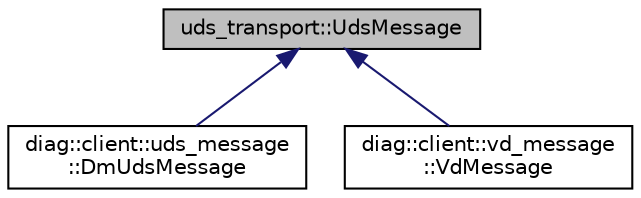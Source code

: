 digraph "uds_transport::UdsMessage"
{
 // LATEX_PDF_SIZE
  edge [fontname="Helvetica",fontsize="10",labelfontname="Helvetica",labelfontsize="10"];
  node [fontname="Helvetica",fontsize="10",shape=record];
  Node1 [label="uds_transport::UdsMessage",height=0.2,width=0.4,color="black", fillcolor="grey75", style="filled", fontcolor="black",tooltip=" "];
  Node1 -> Node2 [dir="back",color="midnightblue",fontsize="10",style="solid",fontname="Helvetica"];
  Node2 [label="diag::client::uds_message\l::DmUdsMessage",height=0.2,width=0.4,color="black", fillcolor="white", style="filled",URL="$classdiag_1_1client_1_1uds__message_1_1DmUdsMessage.html",tooltip=" "];
  Node1 -> Node3 [dir="back",color="midnightblue",fontsize="10",style="solid",fontname="Helvetica"];
  Node3 [label="diag::client::vd_message\l::VdMessage",height=0.2,width=0.4,color="black", fillcolor="white", style="filled",URL="$classdiag_1_1client_1_1vd__message_1_1VdMessage.html",tooltip=" "];
}

